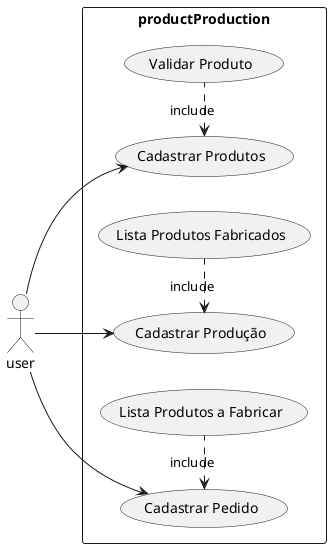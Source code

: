 @startuml
left to right direction
actor user
rectangle productProduction{
  usecase "Cadastrar Produtos" as cadProd
  usecase "Cadastrar Produção" as cadProdFab
  usecase "Validar Produto" as valProd
  usecase "Lista Produtos Fabricados" as listProdFab
  usecase "Lista Produtos a Fabricar" as listProdA_Fab
  usecase "Cadastrar Pedido" as cadPed
}
user --> cadProd
user --> cadProdFab
user --> cadPed
cadProd <. valProd: include
cadProdFab <. listProdFab : include
cadPed <. listProdA_Fab : include
@enduml